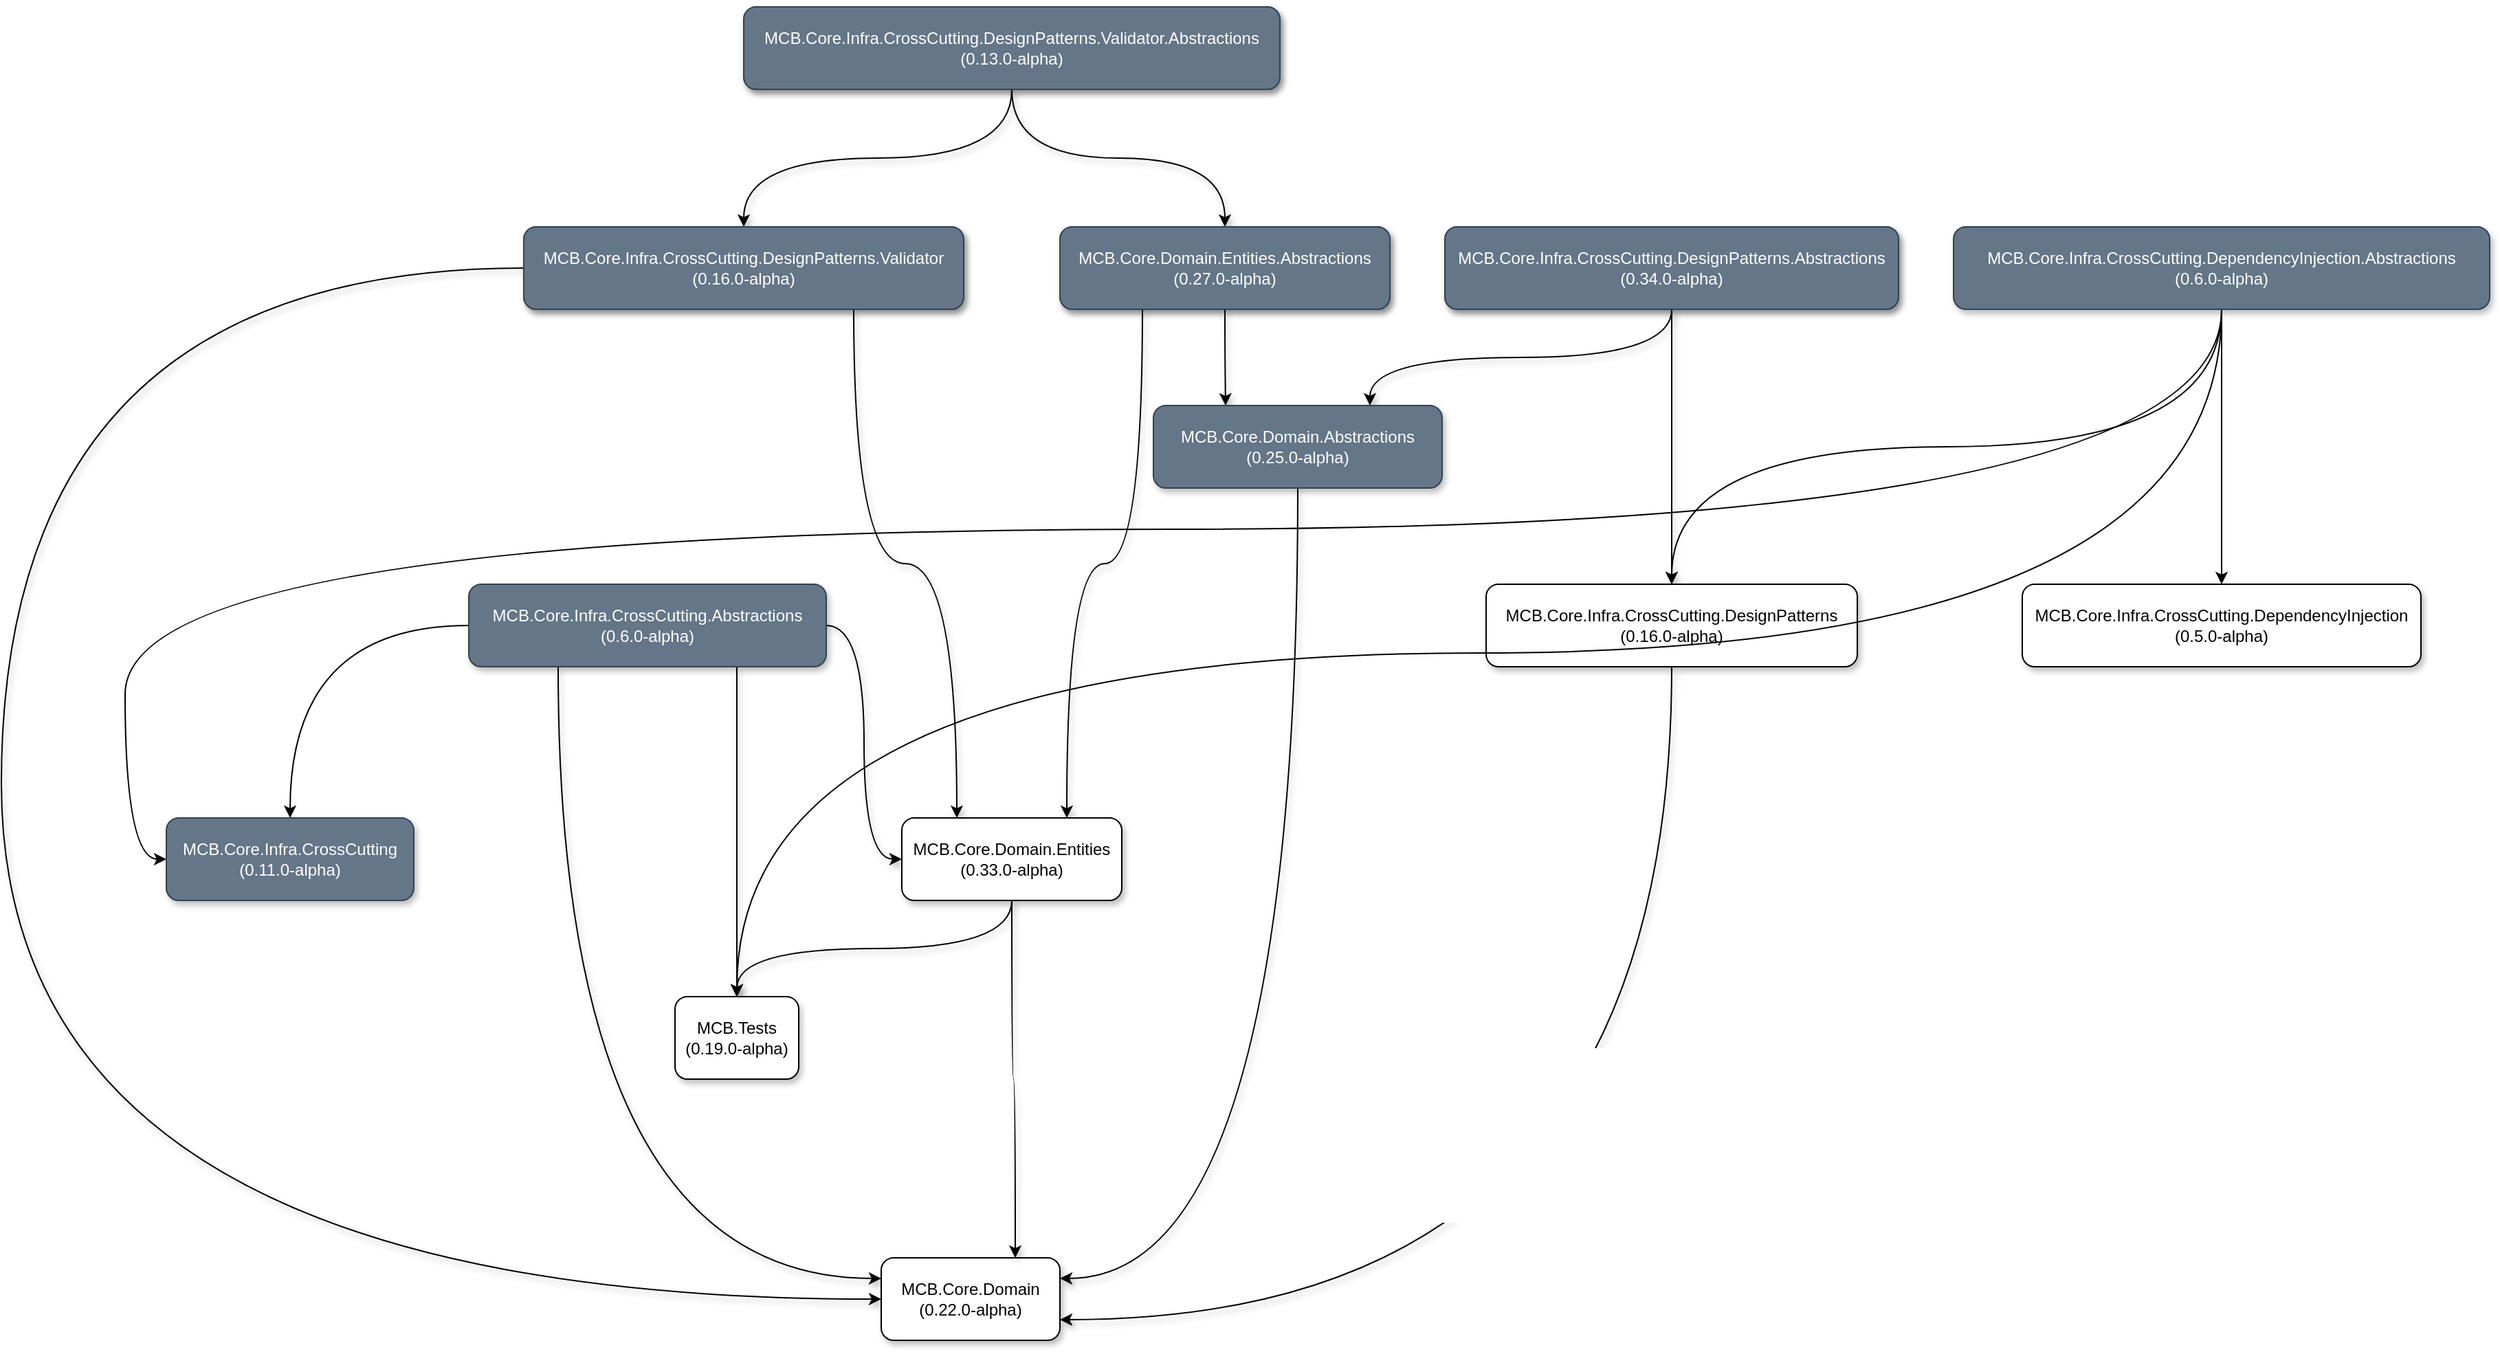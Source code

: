 <mxfile version="20.3.0" type="device"><diagram id="06RkCpFbpH6f8UlhYa3Y" name="Page-1"><mxGraphModel dx="3595" dy="1008" grid="1" gridSize="10" guides="1" tooltips="1" connect="1" arrows="1" fold="1" page="1" pageScale="1" pageWidth="1169" pageHeight="827" math="0" shadow="0"><root><mxCell id="0"/><mxCell id="1" parent="0"/><mxCell id="PcA1VfBWENAPqxb3NAZG-33" style="edgeStyle=orthogonalEdgeStyle;rounded=1;orthogonalLoop=1;jettySize=auto;html=1;exitX=0.75;exitY=1;exitDx=0;exitDy=0;shadow=1;curved=1;" parent="1" source="wrAOR2XyxHAR7YnAa5zK-1" target="PcA1VfBWENAPqxb3NAZG-27" edge="1"><mxGeometry relative="1" as="geometry"/></mxCell><mxCell id="PcA1VfBWENAPqxb3NAZG-41" style="edgeStyle=orthogonalEdgeStyle;rounded=1;orthogonalLoop=1;jettySize=auto;html=1;exitX=0.25;exitY=1;exitDx=0;exitDy=0;entryX=0;entryY=0.25;entryDx=0;entryDy=0;shadow=1;curved=1;" parent="1" source="wrAOR2XyxHAR7YnAa5zK-1" target="PcA1VfBWENAPqxb3NAZG-14" edge="1"><mxGeometry relative="1" as="geometry"/></mxCell><mxCell id="tfhzQsaDoBt_08WCgqQs-1" style="edgeStyle=orthogonalEdgeStyle;rounded=1;orthogonalLoop=1;jettySize=auto;html=1;exitX=1;exitY=0.5;exitDx=0;exitDy=0;entryX=0;entryY=0.5;entryDx=0;entryDy=0;shadow=1;curved=1;" parent="1" source="wrAOR2XyxHAR7YnAa5zK-1" target="PcA1VfBWENAPqxb3NAZG-15" edge="1"><mxGeometry relative="1" as="geometry"/></mxCell><mxCell id="3cqAHnnpNQM2DsdpvmZb-2" style="edgeStyle=orthogonalEdgeStyle;rounded=0;orthogonalLoop=1;jettySize=auto;html=1;curved=1;" parent="1" source="wrAOR2XyxHAR7YnAa5zK-1" target="3cqAHnnpNQM2DsdpvmZb-1" edge="1"><mxGeometry relative="1" as="geometry"/></mxCell><mxCell id="wrAOR2XyxHAR7YnAa5zK-1" value="MCB.Core.Infra.CrossCutting.Abstractions&lt;br&gt;(0.6.0-alpha)" style="rounded=1;whiteSpace=wrap;html=1;shadow=1;fillColor=#647687;strokeColor=#314354;fontColor=#ffffff;" parent="1" vertex="1"><mxGeometry x="100" y="460" width="260" height="60" as="geometry"/></mxCell><mxCell id="PcA1VfBWENAPqxb3NAZG-3" value="" style="edgeStyle=orthogonalEdgeStyle;rounded=1;orthogonalLoop=1;jettySize=auto;html=1;shadow=1;curved=1;" parent="1" source="PcA1VfBWENAPqxb3NAZG-1" target="PcA1VfBWENAPqxb3NAZG-2" edge="1"><mxGeometry relative="1" as="geometry"/></mxCell><mxCell id="PcA1VfBWENAPqxb3NAZG-36" style="edgeStyle=orthogonalEdgeStyle;rounded=1;orthogonalLoop=1;jettySize=auto;html=1;exitX=0.5;exitY=1;exitDx=0;exitDy=0;entryX=0.75;entryY=0;entryDx=0;entryDy=0;shadow=1;curved=1;" parent="1" source="PcA1VfBWENAPqxb3NAZG-1" target="PcA1VfBWENAPqxb3NAZG-9" edge="1"><mxGeometry relative="1" as="geometry"/></mxCell><mxCell id="PcA1VfBWENAPqxb3NAZG-1" value="MCB.Core.Infra.CrossCutting.DesignPatterns.Abstractions&lt;br&gt;(0.33.0-alpha)" style="rounded=1;whiteSpace=wrap;html=1;shadow=1;fillColor=#dae8fc;strokeColor=#6c8ebf;" parent="1" vertex="1"><mxGeometry x="810" y="200" width="330" height="60" as="geometry"/></mxCell><mxCell id="PcA1VfBWENAPqxb3NAZG-37" style="edgeStyle=orthogonalEdgeStyle;rounded=1;orthogonalLoop=1;jettySize=auto;html=1;exitX=0.5;exitY=1;exitDx=0;exitDy=0;entryX=1;entryY=0.75;entryDx=0;entryDy=0;shadow=1;curved=1;" parent="1" source="PcA1VfBWENAPqxb3NAZG-2" target="PcA1VfBWENAPqxb3NAZG-14" edge="1"><mxGeometry relative="1" as="geometry"/></mxCell><mxCell id="PcA1VfBWENAPqxb3NAZG-2" value="MCB.Core.Infra.CrossCutting.DesignPatterns&lt;br&gt;(0.16.0-alpha)" style="rounded=1;whiteSpace=wrap;html=1;shadow=1;" parent="1" vertex="1"><mxGeometry x="840" y="460" width="270" height="60" as="geometry"/></mxCell><mxCell id="PcA1VfBWENAPqxb3NAZG-25" style="edgeStyle=orthogonalEdgeStyle;rounded=1;orthogonalLoop=1;jettySize=auto;html=1;exitX=0.5;exitY=1;exitDx=0;exitDy=0;shadow=1;curved=1;" parent="1" source="PcA1VfBWENAPqxb3NAZG-4" target="PcA1VfBWENAPqxb3NAZG-5" edge="1"><mxGeometry relative="1" as="geometry"/></mxCell><mxCell id="PcA1VfBWENAPqxb3NAZG-26" style="edgeStyle=orthogonalEdgeStyle;rounded=1;orthogonalLoop=1;jettySize=auto;html=1;exitX=0.5;exitY=1;exitDx=0;exitDy=0;shadow=1;curved=1;" parent="1" source="PcA1VfBWENAPqxb3NAZG-4" target="PcA1VfBWENAPqxb3NAZG-7" edge="1"><mxGeometry relative="1" as="geometry"/></mxCell><mxCell id="PcA1VfBWENAPqxb3NAZG-4" value="MCB.Core.Infra.CrossCutting.DesignPatterns.Validator.Abstractions&lt;br&gt;(0.13.0-alpha)" style="rounded=1;whiteSpace=wrap;html=1;shadow=1;fillColor=#dae8fc;strokeColor=#6c8ebf;" parent="1" vertex="1"><mxGeometry x="300" y="40" width="390" height="60" as="geometry"/></mxCell><mxCell id="PcA1VfBWENAPqxb3NAZG-38" style="edgeStyle=orthogonalEdgeStyle;rounded=1;orthogonalLoop=1;jettySize=auto;html=1;exitX=0.75;exitY=1;exitDx=0;exitDy=0;entryX=0.25;entryY=0;entryDx=0;entryDy=0;shadow=1;curved=1;" parent="1" source="PcA1VfBWENAPqxb3NAZG-5" target="PcA1VfBWENAPqxb3NAZG-15" edge="1"><mxGeometry relative="1" as="geometry"/></mxCell><mxCell id="PcA1VfBWENAPqxb3NAZG-39" style="edgeStyle=orthogonalEdgeStyle;rounded=1;orthogonalLoop=1;jettySize=auto;html=1;exitX=0;exitY=0.5;exitDx=0;exitDy=0;entryX=0;entryY=0.5;entryDx=0;entryDy=0;shadow=1;curved=1;" parent="1" source="PcA1VfBWENAPqxb3NAZG-5" target="PcA1VfBWENAPqxb3NAZG-14" edge="1"><mxGeometry relative="1" as="geometry"><Array as="points"><mxPoint x="-240" y="230"/><mxPoint x="-240" y="980"/></Array></mxGeometry></mxCell><mxCell id="PcA1VfBWENAPqxb3NAZG-5" value="MCB.Core.Infra.CrossCutting.DesignPatterns.Validator&lt;br&gt;(0.16.0-alpha)" style="rounded=1;whiteSpace=wrap;html=1;shadow=1;fillColor=#d5e8d4;strokeColor=#82b366;" parent="1" vertex="1"><mxGeometry x="140" y="200" width="320" height="60" as="geometry"/></mxCell><mxCell id="PcA1VfBWENAPqxb3NAZG-31" style="edgeStyle=orthogonalEdgeStyle;rounded=1;orthogonalLoop=1;jettySize=auto;html=1;exitX=0.5;exitY=1;exitDx=0;exitDy=0;entryX=0.25;entryY=0;entryDx=0;entryDy=0;shadow=1;curved=1;" parent="1" source="PcA1VfBWENAPqxb3NAZG-7" target="PcA1VfBWENAPqxb3NAZG-9" edge="1"><mxGeometry relative="1" as="geometry"/></mxCell><mxCell id="tfhzQsaDoBt_08WCgqQs-2" style="edgeStyle=orthogonalEdgeStyle;rounded=1;orthogonalLoop=1;jettySize=auto;html=1;exitX=0.25;exitY=1;exitDx=0;exitDy=0;entryX=0.75;entryY=0;entryDx=0;entryDy=0;shadow=1;curved=1;" parent="1" source="PcA1VfBWENAPqxb3NAZG-7" target="PcA1VfBWENAPqxb3NAZG-15" edge="1"><mxGeometry relative="1" as="geometry"/></mxCell><mxCell id="PcA1VfBWENAPqxb3NAZG-7" value="MCB.Core.Domain.Entities.Abstractions&lt;br&gt;(0.27.0-alpha)" style="rounded=1;whiteSpace=wrap;html=1;shadow=1;fillColor=#dae8fc;strokeColor=#6c8ebf;" parent="1" vertex="1"><mxGeometry x="530" y="200" width="240" height="60" as="geometry"/></mxCell><mxCell id="PcA1VfBWENAPqxb3NAZG-42" style="edgeStyle=orthogonalEdgeStyle;rounded=1;orthogonalLoop=1;jettySize=auto;html=1;exitX=0.5;exitY=1;exitDx=0;exitDy=0;entryX=1;entryY=0.25;entryDx=0;entryDy=0;shadow=1;curved=1;" parent="1" source="PcA1VfBWENAPqxb3NAZG-9" target="PcA1VfBWENAPqxb3NAZG-14" edge="1"><mxGeometry relative="1" as="geometry"/></mxCell><mxCell id="PcA1VfBWENAPqxb3NAZG-9" value="MCB.Core.Domain.Abstractions&lt;br&gt;(0.25.0-alpha)" style="rounded=1;whiteSpace=wrap;html=1;shadow=1;fillColor=#647687;strokeColor=#314354;fontColor=#ffffff;" parent="1" vertex="1"><mxGeometry x="598" y="330" width="210" height="60" as="geometry"/></mxCell><mxCell id="PcA1VfBWENAPqxb3NAZG-14" value="MCB.Core.Domain&lt;br&gt;(0.22.0-alpha)" style="rounded=1;whiteSpace=wrap;html=1;shadow=1;" parent="1" vertex="1"><mxGeometry x="400" y="950" width="130" height="60" as="geometry"/></mxCell><mxCell id="PcA1VfBWENAPqxb3NAZG-44" style="edgeStyle=orthogonalEdgeStyle;rounded=1;orthogonalLoop=1;jettySize=auto;html=1;exitX=0.5;exitY=1;exitDx=0;exitDy=0;entryX=0.75;entryY=0;entryDx=0;entryDy=0;shadow=1;curved=1;" parent="1" source="PcA1VfBWENAPqxb3NAZG-15" target="PcA1VfBWENAPqxb3NAZG-14" edge="1"><mxGeometry relative="1" as="geometry"/></mxCell><mxCell id="dP3vPYSttG-R8qExbE_N-1" style="edgeStyle=orthogonalEdgeStyle;rounded=0;orthogonalLoop=1;jettySize=auto;html=1;entryX=0.5;entryY=1;entryDx=0;entryDy=0;exitX=0.5;exitY=0;exitDx=0;exitDy=0;startArrow=classic;startFill=1;endArrow=none;endFill=0;shadow=1;curved=1;" parent="1" source="PcA1VfBWENAPqxb3NAZG-27" target="PcA1VfBWENAPqxb3NAZG-15" edge="1"><mxGeometry relative="1" as="geometry"><mxPoint x="410" y="640" as="sourcePoint"/></mxGeometry></mxCell><mxCell id="PcA1VfBWENAPqxb3NAZG-15" value="MCB.Core.Domain.Entities&lt;br&gt;(0.33.0-alpha)" style="rounded=1;whiteSpace=wrap;html=1;shadow=1;" parent="1" vertex="1"><mxGeometry x="415" y="630" width="160" height="60" as="geometry"/></mxCell><mxCell id="PcA1VfBWENAPqxb3NAZG-27" value="MCB.Tests&lt;br&gt;(0.19.0-alpha)" style="rounded=1;whiteSpace=wrap;html=1;shadow=1;" parent="1" vertex="1"><mxGeometry x="250" y="760" width="90" height="60" as="geometry"/></mxCell><mxCell id="AIoY1_LYFTvYuZsFRKm3-2" style="edgeStyle=orthogonalEdgeStyle;rounded=0;orthogonalLoop=1;jettySize=auto;html=1;exitX=0.5;exitY=1;exitDx=0;exitDy=0;entryX=0.5;entryY=0;entryDx=0;entryDy=0;curved=1;" parent="1" source="AIoY1_LYFTvYuZsFRKm3-1" target="PcA1VfBWENAPqxb3NAZG-2" edge="1"><mxGeometry relative="1" as="geometry"/></mxCell><mxCell id="_YuqJYS4G-YNdIc33ko4-2" style="edgeStyle=orthogonalEdgeStyle;rounded=0;orthogonalLoop=1;jettySize=auto;html=1;exitX=0.5;exitY=1;exitDx=0;exitDy=0;entryX=0.5;entryY=0;entryDx=0;entryDy=0;curved=1;" parent="1" source="AIoY1_LYFTvYuZsFRKm3-1" target="_YuqJYS4G-YNdIc33ko4-1" edge="1"><mxGeometry relative="1" as="geometry"/></mxCell><mxCell id="ERngwKMEvM7hqib9lWvg-1" style="edgeStyle=orthogonalEdgeStyle;rounded=0;orthogonalLoop=1;jettySize=auto;html=1;exitX=0.5;exitY=1;exitDx=0;exitDy=0;entryX=0.5;entryY=0;entryDx=0;entryDy=0;curved=1;" parent="1" source="AIoY1_LYFTvYuZsFRKm3-1" target="PcA1VfBWENAPqxb3NAZG-27" edge="1"><mxGeometry relative="1" as="geometry"/></mxCell><mxCell id="3cqAHnnpNQM2DsdpvmZb-3" style="edgeStyle=orthogonalEdgeStyle;curved=1;rounded=0;orthogonalLoop=1;jettySize=auto;html=1;exitX=0.5;exitY=1;exitDx=0;exitDy=0;" parent="1" source="AIoY1_LYFTvYuZsFRKm3-1" target="3cqAHnnpNQM2DsdpvmZb-1" edge="1"><mxGeometry relative="1" as="geometry"><Array as="points"><mxPoint x="1375" y="420"/><mxPoint x="-150" y="420"/><mxPoint x="-150" y="660"/></Array></mxGeometry></mxCell><mxCell id="AIoY1_LYFTvYuZsFRKm3-1" value="MCB.Core.Infra.CrossCutting.DependencyInjection.Abstractions&lt;br&gt;(0.6.0-alpha)" style="rounded=1;whiteSpace=wrap;html=1;shadow=1;fillColor=#647687;strokeColor=#314354;fontColor=#ffffff;" parent="1" vertex="1"><mxGeometry x="1180" y="200" width="390" height="60" as="geometry"/></mxCell><mxCell id="_YuqJYS4G-YNdIc33ko4-1" value="MCB.Core.Infra.CrossCutting.DependencyInjection&lt;br&gt;(0.5.0-alpha)" style="rounded=1;whiteSpace=wrap;html=1;shadow=1;" parent="1" vertex="1"><mxGeometry x="1230" y="460" width="290" height="60" as="geometry"/></mxCell><mxCell id="3cqAHnnpNQM2DsdpvmZb-1" value="MCB.Core.Infra.CrossCutting&lt;br&gt;(0.11.0-alpha)" style="rounded=1;whiteSpace=wrap;html=1;shadow=1;fillColor=#647687;strokeColor=#314354;fontColor=#ffffff;" parent="1" vertex="1"><mxGeometry x="-120" y="630" width="180" height="60" as="geometry"/></mxCell><mxCell id="uEwJerE6B5b-o7ht-VVY-1" value="MCB.Core.Infra.CrossCutting.DesignPatterns.Validator.Abstractions&lt;br&gt;(0.13.0-alpha)" style="rounded=1;whiteSpace=wrap;html=1;shadow=1;fillColor=#647687;strokeColor=#314354;fontColor=#ffffff;" parent="1" vertex="1"><mxGeometry x="300" y="40" width="390" height="60" as="geometry"/></mxCell><mxCell id="uEwJerE6B5b-o7ht-VVY-2" value="MCB.Core.Infra.CrossCutting.DesignPatterns.Validator&lt;br&gt;(0.16.0-alpha)" style="rounded=1;whiteSpace=wrap;html=1;shadow=1;fillColor=#647687;strokeColor=#314354;fontColor=#ffffff;" parent="1" vertex="1"><mxGeometry x="140" y="200" width="320" height="60" as="geometry"/></mxCell><mxCell id="uEwJerE6B5b-o7ht-VVY-3" value="MCB.Core.Domain.Entities.Abstractions&lt;br&gt;(0.27.0-alpha)" style="rounded=1;whiteSpace=wrap;html=1;shadow=1;fillColor=#647687;strokeColor=#314354;fontColor=#ffffff;" parent="1" vertex="1"><mxGeometry x="530" y="200" width="240" height="60" as="geometry"/></mxCell><mxCell id="uEwJerE6B5b-o7ht-VVY-4" value="MCB.Core.Infra.CrossCutting.DesignPatterns.Abstractions&lt;br&gt;(0.34.0-alpha)" style="rounded=1;whiteSpace=wrap;html=1;shadow=1;fillColor=#647687;strokeColor=#314354;fontColor=#ffffff;" parent="1" vertex="1"><mxGeometry x="810" y="200" width="330" height="60" as="geometry"/></mxCell></root></mxGraphModel></diagram></mxfile>